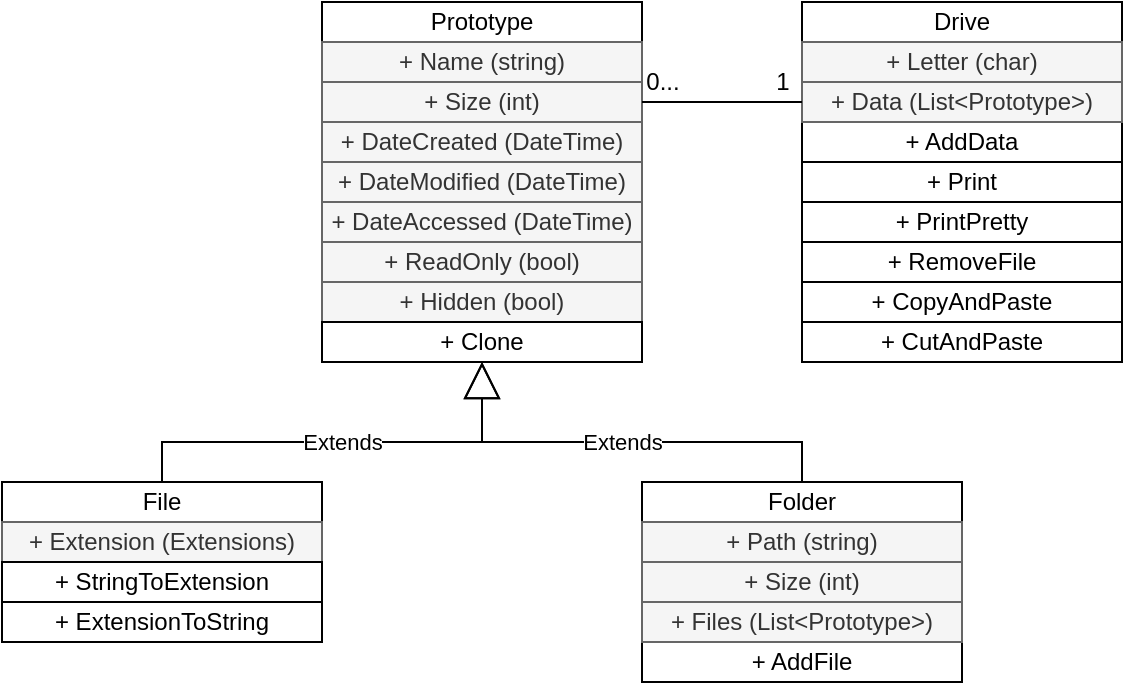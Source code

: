 <mxfile version="17.4.2" type="device"><diagram id="diikZB6X3BUAQSRPOdhe" name="Page-1"><mxGraphModel dx="865" dy="534" grid="1" gridSize="10" guides="1" tooltips="1" connect="1" arrows="1" fold="1" page="1" pageScale="1" pageWidth="850" pageHeight="1100" math="0" shadow="0"><root><mxCell id="0"/><mxCell id="1" parent="0"/><mxCell id="Cm87P1rsLiYQV7UAQwZZ-9" value="" style="group" vertex="1" connectable="0" parent="1"><mxGeometry x="280" y="160" width="160" height="180" as="geometry"/></mxCell><mxCell id="qH7yT5lSqpNFcZrzzMv1-5" value="Prototype" style="rounded=0;whiteSpace=wrap;html=1;" parent="Cm87P1rsLiYQV7UAQwZZ-9" vertex="1"><mxGeometry width="160" height="20" as="geometry"/></mxCell><mxCell id="Cm87P1rsLiYQV7UAQwZZ-1" value="+ Size (int)" style="rounded=0;whiteSpace=wrap;html=1;fillColor=#f5f5f5;fontColor=#333333;strokeColor=#666666;" vertex="1" parent="Cm87P1rsLiYQV7UAQwZZ-9"><mxGeometry y="40" width="160" height="20" as="geometry"/></mxCell><mxCell id="Cm87P1rsLiYQV7UAQwZZ-2" value="+ Name (string)" style="rounded=0;whiteSpace=wrap;html=1;fillColor=#f5f5f5;fontColor=#333333;strokeColor=#666666;" vertex="1" parent="Cm87P1rsLiYQV7UAQwZZ-9"><mxGeometry y="20" width="160" height="20" as="geometry"/></mxCell><mxCell id="Cm87P1rsLiYQV7UAQwZZ-3" value="+ DateModified (DateTime)" style="rounded=0;whiteSpace=wrap;html=1;fillColor=#f5f5f5;fontColor=#333333;strokeColor=#666666;" vertex="1" parent="Cm87P1rsLiYQV7UAQwZZ-9"><mxGeometry y="80" width="160" height="20" as="geometry"/></mxCell><mxCell id="Cm87P1rsLiYQV7UAQwZZ-4" value="+ DateCreated (DateTime)" style="rounded=0;whiteSpace=wrap;html=1;fillColor=#f5f5f5;fontColor=#333333;strokeColor=#666666;" vertex="1" parent="Cm87P1rsLiYQV7UAQwZZ-9"><mxGeometry y="60" width="160" height="20" as="geometry"/></mxCell><mxCell id="Cm87P1rsLiYQV7UAQwZZ-5" value="+ DateAccessed (DateTime)" style="rounded=0;whiteSpace=wrap;html=1;fillColor=#f5f5f5;fontColor=#333333;strokeColor=#666666;" vertex="1" parent="Cm87P1rsLiYQV7UAQwZZ-9"><mxGeometry y="100" width="160" height="20" as="geometry"/></mxCell><mxCell id="Cm87P1rsLiYQV7UAQwZZ-6" value="+ ReadOnly (bool)" style="rounded=0;whiteSpace=wrap;html=1;fillColor=#f5f5f5;fontColor=#333333;strokeColor=#666666;" vertex="1" parent="Cm87P1rsLiYQV7UAQwZZ-9"><mxGeometry y="120" width="160" height="20" as="geometry"/></mxCell><mxCell id="Cm87P1rsLiYQV7UAQwZZ-7" value="+ Hidden (bool)" style="rounded=0;whiteSpace=wrap;html=1;fillColor=#f5f5f5;fontColor=#333333;strokeColor=#666666;" vertex="1" parent="Cm87P1rsLiYQV7UAQwZZ-9"><mxGeometry y="140" width="160" height="20" as="geometry"/></mxCell><mxCell id="Cm87P1rsLiYQV7UAQwZZ-8" value="+ Clone" style="rounded=0;whiteSpace=wrap;html=1;" vertex="1" parent="Cm87P1rsLiYQV7UAQwZZ-9"><mxGeometry y="160" width="160" height="20" as="geometry"/></mxCell><mxCell id="Cm87P1rsLiYQV7UAQwZZ-23" value="" style="group" vertex="1" connectable="0" parent="1"><mxGeometry x="120" y="400" width="160" height="80" as="geometry"/></mxCell><mxCell id="Cm87P1rsLiYQV7UAQwZZ-11" value="File" style="rounded=0;whiteSpace=wrap;html=1;" vertex="1" parent="Cm87P1rsLiYQV7UAQwZZ-23"><mxGeometry width="160" height="20" as="geometry"/></mxCell><mxCell id="Cm87P1rsLiYQV7UAQwZZ-13" value="+ Extension (Extensions)" style="rounded=0;whiteSpace=wrap;html=1;fillColor=#f5f5f5;fontColor=#333333;strokeColor=#666666;" vertex="1" parent="Cm87P1rsLiYQV7UAQwZZ-23"><mxGeometry y="20" width="160" height="20" as="geometry"/></mxCell><mxCell id="Cm87P1rsLiYQV7UAQwZZ-19" value="+ StringToExtension" style="rounded=0;whiteSpace=wrap;html=1;" vertex="1" parent="Cm87P1rsLiYQV7UAQwZZ-23"><mxGeometry y="40" width="160" height="20" as="geometry"/></mxCell><mxCell id="Cm87P1rsLiYQV7UAQwZZ-22" value="+ ExtensionToString" style="rounded=0;whiteSpace=wrap;html=1;" vertex="1" parent="Cm87P1rsLiYQV7UAQwZZ-23"><mxGeometry y="60" width="160" height="20" as="geometry"/></mxCell><mxCell id="Cm87P1rsLiYQV7UAQwZZ-31" value="" style="group" vertex="1" connectable="0" parent="1"><mxGeometry x="440" y="400" width="160" height="100" as="geometry"/></mxCell><mxCell id="Cm87P1rsLiYQV7UAQwZZ-27" value="+ AddFile" style="rounded=0;whiteSpace=wrap;html=1;container=0;" vertex="1" parent="Cm87P1rsLiYQV7UAQwZZ-31"><mxGeometry y="80" width="160" height="20" as="geometry"/></mxCell><mxCell id="Cm87P1rsLiYQV7UAQwZZ-25" value="Folder" style="rounded=0;whiteSpace=wrap;html=1;container=0;" vertex="1" parent="Cm87P1rsLiYQV7UAQwZZ-31"><mxGeometry width="160" height="20" as="geometry"/></mxCell><mxCell id="Cm87P1rsLiYQV7UAQwZZ-26" value="+ Path (string)" style="rounded=0;whiteSpace=wrap;html=1;fillColor=#f5f5f5;fontColor=#333333;strokeColor=#666666;container=0;" vertex="1" parent="Cm87P1rsLiYQV7UAQwZZ-31"><mxGeometry y="20" width="160" height="20" as="geometry"/></mxCell><mxCell id="Cm87P1rsLiYQV7UAQwZZ-29" value="+ Size (int)" style="rounded=0;whiteSpace=wrap;html=1;fillColor=#f5f5f5;fontColor=#333333;strokeColor=#666666;container=0;" vertex="1" parent="Cm87P1rsLiYQV7UAQwZZ-31"><mxGeometry y="40" width="160" height="20" as="geometry"/></mxCell><mxCell id="Cm87P1rsLiYQV7UAQwZZ-30" value="+ Files (List&amp;lt;Prototype&amp;gt;)" style="rounded=0;whiteSpace=wrap;html=1;fillColor=#f5f5f5;fontColor=#333333;strokeColor=#666666;container=0;" vertex="1" parent="Cm87P1rsLiYQV7UAQwZZ-31"><mxGeometry y="60" width="160" height="20" as="geometry"/></mxCell><mxCell id="Cm87P1rsLiYQV7UAQwZZ-32" value="Extends" style="endArrow=block;endSize=16;endFill=0;html=1;rounded=0;exitX=0.5;exitY=0;exitDx=0;exitDy=0;entryX=0.5;entryY=1;entryDx=0;entryDy=0;" edge="1" parent="1" source="Cm87P1rsLiYQV7UAQwZZ-11" target="Cm87P1rsLiYQV7UAQwZZ-8"><mxGeometry width="160" relative="1" as="geometry"><mxPoint x="300" y="380" as="sourcePoint"/><mxPoint x="460" y="380" as="targetPoint"/><Array as="points"><mxPoint x="200" y="380"/><mxPoint x="360" y="380"/></Array></mxGeometry></mxCell><mxCell id="Cm87P1rsLiYQV7UAQwZZ-33" value="Extends" style="endArrow=block;endSize=16;endFill=0;html=1;rounded=0;exitX=0.5;exitY=0;exitDx=0;exitDy=0;" edge="1" parent="1" source="Cm87P1rsLiYQV7UAQwZZ-25"><mxGeometry width="160" relative="1" as="geometry"><mxPoint x="210" y="410.0" as="sourcePoint"/><mxPoint x="360" y="340" as="targetPoint"/><Array as="points"><mxPoint x="520" y="380"/><mxPoint x="360" y="380"/></Array></mxGeometry></mxCell><mxCell id="Cm87P1rsLiYQV7UAQwZZ-55" value="" style="group" vertex="1" connectable="0" parent="1"><mxGeometry x="520" y="160" width="160" height="180" as="geometry"/></mxCell><mxCell id="Cm87P1rsLiYQV7UAQwZZ-45" value="+ AddData" style="rounded=0;whiteSpace=wrap;html=1;container=0;" vertex="1" parent="Cm87P1rsLiYQV7UAQwZZ-55"><mxGeometry y="60" width="160" height="20" as="geometry"/></mxCell><mxCell id="Cm87P1rsLiYQV7UAQwZZ-46" value="Drive" style="rounded=0;whiteSpace=wrap;html=1;container=0;" vertex="1" parent="Cm87P1rsLiYQV7UAQwZZ-55"><mxGeometry width="160" height="20" as="geometry"/></mxCell><mxCell id="Cm87P1rsLiYQV7UAQwZZ-47" value="+ Letter (char)" style="rounded=0;whiteSpace=wrap;html=1;fillColor=#f5f5f5;fontColor=#333333;strokeColor=#666666;container=0;" vertex="1" parent="Cm87P1rsLiYQV7UAQwZZ-55"><mxGeometry y="20" width="160" height="20" as="geometry"/></mxCell><mxCell id="Cm87P1rsLiYQV7UAQwZZ-48" value="+ Data (List&amp;lt;Prototype&amp;gt;)" style="rounded=0;whiteSpace=wrap;html=1;fillColor=#f5f5f5;fontColor=#333333;strokeColor=#666666;container=0;" vertex="1" parent="Cm87P1rsLiYQV7UAQwZZ-55"><mxGeometry y="40" width="160" height="20" as="geometry"/></mxCell><mxCell id="Cm87P1rsLiYQV7UAQwZZ-50" value="+ Print" style="rounded=0;whiteSpace=wrap;html=1;container=0;" vertex="1" parent="Cm87P1rsLiYQV7UAQwZZ-55"><mxGeometry y="80" width="160" height="20" as="geometry"/></mxCell><mxCell id="Cm87P1rsLiYQV7UAQwZZ-51" value="+ PrintPretty" style="rounded=0;whiteSpace=wrap;html=1;container=0;" vertex="1" parent="Cm87P1rsLiYQV7UAQwZZ-55"><mxGeometry y="100" width="160" height="20" as="geometry"/></mxCell><mxCell id="Cm87P1rsLiYQV7UAQwZZ-52" value="+ RemoveFile" style="rounded=0;whiteSpace=wrap;html=1;container=0;" vertex="1" parent="Cm87P1rsLiYQV7UAQwZZ-55"><mxGeometry y="120" width="160" height="20" as="geometry"/></mxCell><mxCell id="Cm87P1rsLiYQV7UAQwZZ-53" value="+ CopyAndPaste" style="rounded=0;whiteSpace=wrap;html=1;container=0;" vertex="1" parent="Cm87P1rsLiYQV7UAQwZZ-55"><mxGeometry y="140" width="160" height="20" as="geometry"/></mxCell><mxCell id="Cm87P1rsLiYQV7UAQwZZ-54" value="+ CutAndPaste" style="rounded=0;whiteSpace=wrap;html=1;container=0;" vertex="1" parent="Cm87P1rsLiYQV7UAQwZZ-55"><mxGeometry y="160" width="160" height="20" as="geometry"/></mxCell><mxCell id="Cm87P1rsLiYQV7UAQwZZ-56" value="" style="endArrow=none;html=1;rounded=0;entryX=0;entryY=0.5;entryDx=0;entryDy=0;exitX=1;exitY=0.5;exitDx=0;exitDy=0;" edge="1" parent="1" source="Cm87P1rsLiYQV7UAQwZZ-1" target="Cm87P1rsLiYQV7UAQwZZ-48"><mxGeometry width="50" height="50" relative="1" as="geometry"><mxPoint x="340" y="330" as="sourcePoint"/><mxPoint x="390" y="280" as="targetPoint"/></mxGeometry></mxCell><mxCell id="Cm87P1rsLiYQV7UAQwZZ-57" value="1" style="text;html=1;align=center;verticalAlign=middle;resizable=0;points=[];autosize=1;strokeColor=none;fillColor=none;" vertex="1" parent="1"><mxGeometry x="500" y="190" width="20" height="20" as="geometry"/></mxCell><mxCell id="Cm87P1rsLiYQV7UAQwZZ-58" value="0..." style="text;html=1;align=center;verticalAlign=middle;resizable=0;points=[];autosize=1;strokeColor=none;fillColor=none;" vertex="1" parent="1"><mxGeometry x="435" y="190" width="30" height="20" as="geometry"/></mxCell></root></mxGraphModel></diagram></mxfile>